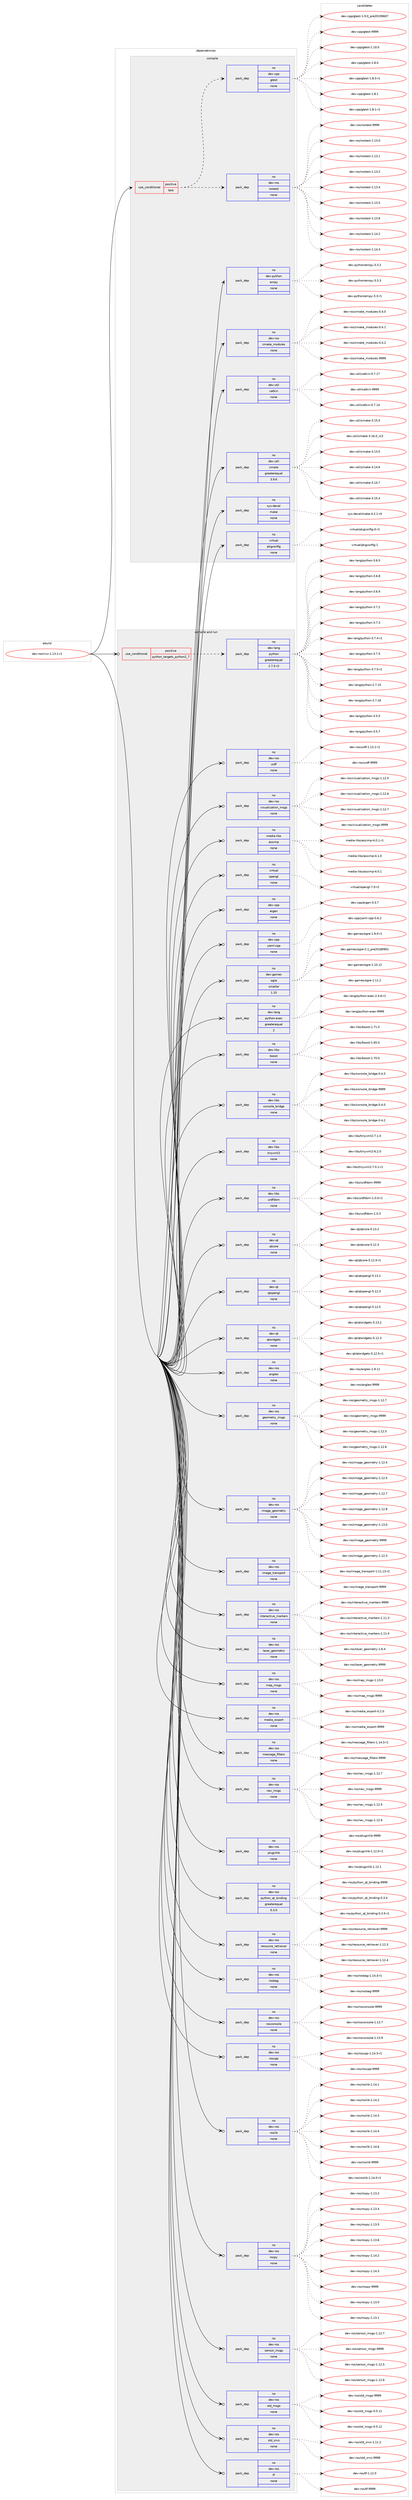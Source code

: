 digraph prolog {

# *************
# Graph options
# *************

newrank=true;
concentrate=true;
compound=true;
graph [rankdir=LR,fontname=Helvetica,fontsize=10,ranksep=1.5];#, ranksep=2.5, nodesep=0.2];
edge  [arrowhead=vee];
node  [fontname=Helvetica,fontsize=10];

# **********
# The ebuild
# **********

subgraph cluster_leftcol {
color=gray;
rank=same;
label=<<i>ebuild</i>>;
id [label="dev-ros/rviz-1.13.1-r1", color=red, width=4, href="../dev-ros/rviz-1.13.1-r1.svg"];
}

# ****************
# The dependencies
# ****************

subgraph cluster_midcol {
color=gray;
label=<<i>dependencies</i>>;
subgraph cluster_compile {
fillcolor="#eeeeee";
style=filled;
label=<<i>compile</i>>;
subgraph cond155352 {
dependency666579 [label=<<TABLE BORDER="0" CELLBORDER="1" CELLSPACING="0" CELLPADDING="4"><TR><TD ROWSPAN="3" CELLPADDING="10">use_conditional</TD></TR><TR><TD>positive</TD></TR><TR><TD>test</TD></TR></TABLE>>, shape=none, color=red];
subgraph pack499321 {
dependency666580 [label=<<TABLE BORDER="0" CELLBORDER="1" CELLSPACING="0" CELLPADDING="4" WIDTH="220"><TR><TD ROWSPAN="6" CELLPADDING="30">pack_dep</TD></TR><TR><TD WIDTH="110">no</TD></TR><TR><TD>dev-ros</TD></TR><TR><TD>rostest</TD></TR><TR><TD>none</TD></TR><TR><TD></TD></TR></TABLE>>, shape=none, color=blue];
}
dependency666579:e -> dependency666580:w [weight=20,style="dashed",arrowhead="vee"];
subgraph pack499322 {
dependency666581 [label=<<TABLE BORDER="0" CELLBORDER="1" CELLSPACING="0" CELLPADDING="4" WIDTH="220"><TR><TD ROWSPAN="6" CELLPADDING="30">pack_dep</TD></TR><TR><TD WIDTH="110">no</TD></TR><TR><TD>dev-cpp</TD></TR><TR><TD>gtest</TD></TR><TR><TD>none</TD></TR><TR><TD></TD></TR></TABLE>>, shape=none, color=blue];
}
dependency666579:e -> dependency666581:w [weight=20,style="dashed",arrowhead="vee"];
}
id:e -> dependency666579:w [weight=20,style="solid",arrowhead="vee"];
subgraph pack499323 {
dependency666582 [label=<<TABLE BORDER="0" CELLBORDER="1" CELLSPACING="0" CELLPADDING="4" WIDTH="220"><TR><TD ROWSPAN="6" CELLPADDING="30">pack_dep</TD></TR><TR><TD WIDTH="110">no</TD></TR><TR><TD>dev-python</TD></TR><TR><TD>empy</TD></TR><TR><TD>none</TD></TR><TR><TD></TD></TR></TABLE>>, shape=none, color=blue];
}
id:e -> dependency666582:w [weight=20,style="solid",arrowhead="vee"];
subgraph pack499324 {
dependency666583 [label=<<TABLE BORDER="0" CELLBORDER="1" CELLSPACING="0" CELLPADDING="4" WIDTH="220"><TR><TD ROWSPAN="6" CELLPADDING="30">pack_dep</TD></TR><TR><TD WIDTH="110">no</TD></TR><TR><TD>dev-ros</TD></TR><TR><TD>cmake_modules</TD></TR><TR><TD>none</TD></TR><TR><TD></TD></TR></TABLE>>, shape=none, color=blue];
}
id:e -> dependency666583:w [weight=20,style="solid",arrowhead="vee"];
subgraph pack499325 {
dependency666584 [label=<<TABLE BORDER="0" CELLBORDER="1" CELLSPACING="0" CELLPADDING="4" WIDTH="220"><TR><TD ROWSPAN="6" CELLPADDING="30">pack_dep</TD></TR><TR><TD WIDTH="110">no</TD></TR><TR><TD>dev-util</TD></TR><TR><TD>catkin</TD></TR><TR><TD>none</TD></TR><TR><TD></TD></TR></TABLE>>, shape=none, color=blue];
}
id:e -> dependency666584:w [weight=20,style="solid",arrowhead="vee"];
subgraph pack499326 {
dependency666585 [label=<<TABLE BORDER="0" CELLBORDER="1" CELLSPACING="0" CELLPADDING="4" WIDTH="220"><TR><TD ROWSPAN="6" CELLPADDING="30">pack_dep</TD></TR><TR><TD WIDTH="110">no</TD></TR><TR><TD>dev-util</TD></TR><TR><TD>cmake</TD></TR><TR><TD>greaterequal</TD></TR><TR><TD>3.9.6</TD></TR></TABLE>>, shape=none, color=blue];
}
id:e -> dependency666585:w [weight=20,style="solid",arrowhead="vee"];
subgraph pack499327 {
dependency666586 [label=<<TABLE BORDER="0" CELLBORDER="1" CELLSPACING="0" CELLPADDING="4" WIDTH="220"><TR><TD ROWSPAN="6" CELLPADDING="30">pack_dep</TD></TR><TR><TD WIDTH="110">no</TD></TR><TR><TD>sys-devel</TD></TR><TR><TD>make</TD></TR><TR><TD>none</TD></TR><TR><TD></TD></TR></TABLE>>, shape=none, color=blue];
}
id:e -> dependency666586:w [weight=20,style="solid",arrowhead="vee"];
subgraph pack499328 {
dependency666587 [label=<<TABLE BORDER="0" CELLBORDER="1" CELLSPACING="0" CELLPADDING="4" WIDTH="220"><TR><TD ROWSPAN="6" CELLPADDING="30">pack_dep</TD></TR><TR><TD WIDTH="110">no</TD></TR><TR><TD>virtual</TD></TR><TR><TD>pkgconfig</TD></TR><TR><TD>none</TD></TR><TR><TD></TD></TR></TABLE>>, shape=none, color=blue];
}
id:e -> dependency666587:w [weight=20,style="solid",arrowhead="vee"];
}
subgraph cluster_compileandrun {
fillcolor="#eeeeee";
style=filled;
label=<<i>compile and run</i>>;
subgraph cond155353 {
dependency666588 [label=<<TABLE BORDER="0" CELLBORDER="1" CELLSPACING="0" CELLPADDING="4"><TR><TD ROWSPAN="3" CELLPADDING="10">use_conditional</TD></TR><TR><TD>positive</TD></TR><TR><TD>python_targets_python2_7</TD></TR></TABLE>>, shape=none, color=red];
subgraph pack499329 {
dependency666589 [label=<<TABLE BORDER="0" CELLBORDER="1" CELLSPACING="0" CELLPADDING="4" WIDTH="220"><TR><TD ROWSPAN="6" CELLPADDING="30">pack_dep</TD></TR><TR><TD WIDTH="110">no</TD></TR><TR><TD>dev-lang</TD></TR><TR><TD>python</TD></TR><TR><TD>greaterequal</TD></TR><TR><TD>2.7.5-r2</TD></TR></TABLE>>, shape=none, color=blue];
}
dependency666588:e -> dependency666589:w [weight=20,style="dashed",arrowhead="vee"];
}
id:e -> dependency666588:w [weight=20,style="solid",arrowhead="odotvee"];
subgraph pack499330 {
dependency666590 [label=<<TABLE BORDER="0" CELLBORDER="1" CELLSPACING="0" CELLPADDING="4" WIDTH="220"><TR><TD ROWSPAN="6" CELLPADDING="30">pack_dep</TD></TR><TR><TD WIDTH="110">no</TD></TR><TR><TD>dev-cpp</TD></TR><TR><TD>eigen</TD></TR><TR><TD>none</TD></TR><TR><TD></TD></TR></TABLE>>, shape=none, color=blue];
}
id:e -> dependency666590:w [weight=20,style="solid",arrowhead="odotvee"];
subgraph pack499331 {
dependency666591 [label=<<TABLE BORDER="0" CELLBORDER="1" CELLSPACING="0" CELLPADDING="4" WIDTH="220"><TR><TD ROWSPAN="6" CELLPADDING="30">pack_dep</TD></TR><TR><TD WIDTH="110">no</TD></TR><TR><TD>dev-cpp</TD></TR><TR><TD>yaml-cpp</TD></TR><TR><TD>none</TD></TR><TR><TD></TD></TR></TABLE>>, shape=none, color=blue];
}
id:e -> dependency666591:w [weight=20,style="solid",arrowhead="odotvee"];
subgraph pack499332 {
dependency666592 [label=<<TABLE BORDER="0" CELLBORDER="1" CELLSPACING="0" CELLPADDING="4" WIDTH="220"><TR><TD ROWSPAN="6" CELLPADDING="30">pack_dep</TD></TR><TR><TD WIDTH="110">no</TD></TR><TR><TD>dev-games</TD></TR><TR><TD>ogre</TD></TR><TR><TD>smaller</TD></TR><TR><TD>1.10</TD></TR></TABLE>>, shape=none, color=blue];
}
id:e -> dependency666592:w [weight=20,style="solid",arrowhead="odotvee"];
subgraph pack499333 {
dependency666593 [label=<<TABLE BORDER="0" CELLBORDER="1" CELLSPACING="0" CELLPADDING="4" WIDTH="220"><TR><TD ROWSPAN="6" CELLPADDING="30">pack_dep</TD></TR><TR><TD WIDTH="110">no</TD></TR><TR><TD>dev-lang</TD></TR><TR><TD>python-exec</TD></TR><TR><TD>greaterequal</TD></TR><TR><TD>2</TD></TR></TABLE>>, shape=none, color=blue];
}
id:e -> dependency666593:w [weight=20,style="solid",arrowhead="odotvee"];
subgraph pack499334 {
dependency666594 [label=<<TABLE BORDER="0" CELLBORDER="1" CELLSPACING="0" CELLPADDING="4" WIDTH="220"><TR><TD ROWSPAN="6" CELLPADDING="30">pack_dep</TD></TR><TR><TD WIDTH="110">no</TD></TR><TR><TD>dev-libs</TD></TR><TR><TD>boost</TD></TR><TR><TD>none</TD></TR><TR><TD></TD></TR></TABLE>>, shape=none, color=blue];
}
id:e -> dependency666594:w [weight=20,style="solid",arrowhead="odotvee"];
subgraph pack499335 {
dependency666595 [label=<<TABLE BORDER="0" CELLBORDER="1" CELLSPACING="0" CELLPADDING="4" WIDTH="220"><TR><TD ROWSPAN="6" CELLPADDING="30">pack_dep</TD></TR><TR><TD WIDTH="110">no</TD></TR><TR><TD>dev-libs</TD></TR><TR><TD>console_bridge</TD></TR><TR><TD>none</TD></TR><TR><TD></TD></TR></TABLE>>, shape=none, color=blue];
}
id:e -> dependency666595:w [weight=20,style="solid",arrowhead="odotvee"];
subgraph pack499336 {
dependency666596 [label=<<TABLE BORDER="0" CELLBORDER="1" CELLSPACING="0" CELLPADDING="4" WIDTH="220"><TR><TD ROWSPAN="6" CELLPADDING="30">pack_dep</TD></TR><TR><TD WIDTH="110">no</TD></TR><TR><TD>dev-libs</TD></TR><TR><TD>tinyxml2</TD></TR><TR><TD>none</TD></TR><TR><TD></TD></TR></TABLE>>, shape=none, color=blue];
}
id:e -> dependency666596:w [weight=20,style="solid",arrowhead="odotvee"];
subgraph pack499337 {
dependency666597 [label=<<TABLE BORDER="0" CELLBORDER="1" CELLSPACING="0" CELLPADDING="4" WIDTH="220"><TR><TD ROWSPAN="6" CELLPADDING="30">pack_dep</TD></TR><TR><TD WIDTH="110">no</TD></TR><TR><TD>dev-libs</TD></TR><TR><TD>urdfdom</TD></TR><TR><TD>none</TD></TR><TR><TD></TD></TR></TABLE>>, shape=none, color=blue];
}
id:e -> dependency666597:w [weight=20,style="solid",arrowhead="odotvee"];
subgraph pack499338 {
dependency666598 [label=<<TABLE BORDER="0" CELLBORDER="1" CELLSPACING="0" CELLPADDING="4" WIDTH="220"><TR><TD ROWSPAN="6" CELLPADDING="30">pack_dep</TD></TR><TR><TD WIDTH="110">no</TD></TR><TR><TD>dev-qt</TD></TR><TR><TD>qtcore</TD></TR><TR><TD>none</TD></TR><TR><TD></TD></TR></TABLE>>, shape=none, color=blue];
}
id:e -> dependency666598:w [weight=20,style="solid",arrowhead="odotvee"];
subgraph pack499339 {
dependency666599 [label=<<TABLE BORDER="0" CELLBORDER="1" CELLSPACING="0" CELLPADDING="4" WIDTH="220"><TR><TD ROWSPAN="6" CELLPADDING="30">pack_dep</TD></TR><TR><TD WIDTH="110">no</TD></TR><TR><TD>dev-qt</TD></TR><TR><TD>qtopengl</TD></TR><TR><TD>none</TD></TR><TR><TD></TD></TR></TABLE>>, shape=none, color=blue];
}
id:e -> dependency666599:w [weight=20,style="solid",arrowhead="odotvee"];
subgraph pack499340 {
dependency666600 [label=<<TABLE BORDER="0" CELLBORDER="1" CELLSPACING="0" CELLPADDING="4" WIDTH="220"><TR><TD ROWSPAN="6" CELLPADDING="30">pack_dep</TD></TR><TR><TD WIDTH="110">no</TD></TR><TR><TD>dev-qt</TD></TR><TR><TD>qtwidgets</TD></TR><TR><TD>none</TD></TR><TR><TD></TD></TR></TABLE>>, shape=none, color=blue];
}
id:e -> dependency666600:w [weight=20,style="solid",arrowhead="odotvee"];
subgraph pack499341 {
dependency666601 [label=<<TABLE BORDER="0" CELLBORDER="1" CELLSPACING="0" CELLPADDING="4" WIDTH="220"><TR><TD ROWSPAN="6" CELLPADDING="30">pack_dep</TD></TR><TR><TD WIDTH="110">no</TD></TR><TR><TD>dev-ros</TD></TR><TR><TD>angles</TD></TR><TR><TD>none</TD></TR><TR><TD></TD></TR></TABLE>>, shape=none, color=blue];
}
id:e -> dependency666601:w [weight=20,style="solid",arrowhead="odotvee"];
subgraph pack499342 {
dependency666602 [label=<<TABLE BORDER="0" CELLBORDER="1" CELLSPACING="0" CELLPADDING="4" WIDTH="220"><TR><TD ROWSPAN="6" CELLPADDING="30">pack_dep</TD></TR><TR><TD WIDTH="110">no</TD></TR><TR><TD>dev-ros</TD></TR><TR><TD>geometry_msgs</TD></TR><TR><TD>none</TD></TR><TR><TD></TD></TR></TABLE>>, shape=none, color=blue];
}
id:e -> dependency666602:w [weight=20,style="solid",arrowhead="odotvee"];
subgraph pack499343 {
dependency666603 [label=<<TABLE BORDER="0" CELLBORDER="1" CELLSPACING="0" CELLPADDING="4" WIDTH="220"><TR><TD ROWSPAN="6" CELLPADDING="30">pack_dep</TD></TR><TR><TD WIDTH="110">no</TD></TR><TR><TD>dev-ros</TD></TR><TR><TD>image_geometry</TD></TR><TR><TD>none</TD></TR><TR><TD></TD></TR></TABLE>>, shape=none, color=blue];
}
id:e -> dependency666603:w [weight=20,style="solid",arrowhead="odotvee"];
subgraph pack499344 {
dependency666604 [label=<<TABLE BORDER="0" CELLBORDER="1" CELLSPACING="0" CELLPADDING="4" WIDTH="220"><TR><TD ROWSPAN="6" CELLPADDING="30">pack_dep</TD></TR><TR><TD WIDTH="110">no</TD></TR><TR><TD>dev-ros</TD></TR><TR><TD>image_transport</TD></TR><TR><TD>none</TD></TR><TR><TD></TD></TR></TABLE>>, shape=none, color=blue];
}
id:e -> dependency666604:w [weight=20,style="solid",arrowhead="odotvee"];
subgraph pack499345 {
dependency666605 [label=<<TABLE BORDER="0" CELLBORDER="1" CELLSPACING="0" CELLPADDING="4" WIDTH="220"><TR><TD ROWSPAN="6" CELLPADDING="30">pack_dep</TD></TR><TR><TD WIDTH="110">no</TD></TR><TR><TD>dev-ros</TD></TR><TR><TD>interactive_markers</TD></TR><TR><TD>none</TD></TR><TR><TD></TD></TR></TABLE>>, shape=none, color=blue];
}
id:e -> dependency666605:w [weight=20,style="solid",arrowhead="odotvee"];
subgraph pack499346 {
dependency666606 [label=<<TABLE BORDER="0" CELLBORDER="1" CELLSPACING="0" CELLPADDING="4" WIDTH="220"><TR><TD ROWSPAN="6" CELLPADDING="30">pack_dep</TD></TR><TR><TD WIDTH="110">no</TD></TR><TR><TD>dev-ros</TD></TR><TR><TD>laser_geometry</TD></TR><TR><TD>none</TD></TR><TR><TD></TD></TR></TABLE>>, shape=none, color=blue];
}
id:e -> dependency666606:w [weight=20,style="solid",arrowhead="odotvee"];
subgraph pack499347 {
dependency666607 [label=<<TABLE BORDER="0" CELLBORDER="1" CELLSPACING="0" CELLPADDING="4" WIDTH="220"><TR><TD ROWSPAN="6" CELLPADDING="30">pack_dep</TD></TR><TR><TD WIDTH="110">no</TD></TR><TR><TD>dev-ros</TD></TR><TR><TD>map_msgs</TD></TR><TR><TD>none</TD></TR><TR><TD></TD></TR></TABLE>>, shape=none, color=blue];
}
id:e -> dependency666607:w [weight=20,style="solid",arrowhead="odotvee"];
subgraph pack499348 {
dependency666608 [label=<<TABLE BORDER="0" CELLBORDER="1" CELLSPACING="0" CELLPADDING="4" WIDTH="220"><TR><TD ROWSPAN="6" CELLPADDING="30">pack_dep</TD></TR><TR><TD WIDTH="110">no</TD></TR><TR><TD>dev-ros</TD></TR><TR><TD>media_export</TD></TR><TR><TD>none</TD></TR><TR><TD></TD></TR></TABLE>>, shape=none, color=blue];
}
id:e -> dependency666608:w [weight=20,style="solid",arrowhead="odotvee"];
subgraph pack499349 {
dependency666609 [label=<<TABLE BORDER="0" CELLBORDER="1" CELLSPACING="0" CELLPADDING="4" WIDTH="220"><TR><TD ROWSPAN="6" CELLPADDING="30">pack_dep</TD></TR><TR><TD WIDTH="110">no</TD></TR><TR><TD>dev-ros</TD></TR><TR><TD>message_filters</TD></TR><TR><TD>none</TD></TR><TR><TD></TD></TR></TABLE>>, shape=none, color=blue];
}
id:e -> dependency666609:w [weight=20,style="solid",arrowhead="odotvee"];
subgraph pack499350 {
dependency666610 [label=<<TABLE BORDER="0" CELLBORDER="1" CELLSPACING="0" CELLPADDING="4" WIDTH="220"><TR><TD ROWSPAN="6" CELLPADDING="30">pack_dep</TD></TR><TR><TD WIDTH="110">no</TD></TR><TR><TD>dev-ros</TD></TR><TR><TD>nav_msgs</TD></TR><TR><TD>none</TD></TR><TR><TD></TD></TR></TABLE>>, shape=none, color=blue];
}
id:e -> dependency666610:w [weight=20,style="solid",arrowhead="odotvee"];
subgraph pack499351 {
dependency666611 [label=<<TABLE BORDER="0" CELLBORDER="1" CELLSPACING="0" CELLPADDING="4" WIDTH="220"><TR><TD ROWSPAN="6" CELLPADDING="30">pack_dep</TD></TR><TR><TD WIDTH="110">no</TD></TR><TR><TD>dev-ros</TD></TR><TR><TD>pluginlib</TD></TR><TR><TD>none</TD></TR><TR><TD></TD></TR></TABLE>>, shape=none, color=blue];
}
id:e -> dependency666611:w [weight=20,style="solid",arrowhead="odotvee"];
subgraph pack499352 {
dependency666612 [label=<<TABLE BORDER="0" CELLBORDER="1" CELLSPACING="0" CELLPADDING="4" WIDTH="220"><TR><TD ROWSPAN="6" CELLPADDING="30">pack_dep</TD></TR><TR><TD WIDTH="110">no</TD></TR><TR><TD>dev-ros</TD></TR><TR><TD>python_qt_binding</TD></TR><TR><TD>greaterequal</TD></TR><TR><TD>0.3.0</TD></TR></TABLE>>, shape=none, color=blue];
}
id:e -> dependency666612:w [weight=20,style="solid",arrowhead="odotvee"];
subgraph pack499353 {
dependency666613 [label=<<TABLE BORDER="0" CELLBORDER="1" CELLSPACING="0" CELLPADDING="4" WIDTH="220"><TR><TD ROWSPAN="6" CELLPADDING="30">pack_dep</TD></TR><TR><TD WIDTH="110">no</TD></TR><TR><TD>dev-ros</TD></TR><TR><TD>resource_retriever</TD></TR><TR><TD>none</TD></TR><TR><TD></TD></TR></TABLE>>, shape=none, color=blue];
}
id:e -> dependency666613:w [weight=20,style="solid",arrowhead="odotvee"];
subgraph pack499354 {
dependency666614 [label=<<TABLE BORDER="0" CELLBORDER="1" CELLSPACING="0" CELLPADDING="4" WIDTH="220"><TR><TD ROWSPAN="6" CELLPADDING="30">pack_dep</TD></TR><TR><TD WIDTH="110">no</TD></TR><TR><TD>dev-ros</TD></TR><TR><TD>rosbag</TD></TR><TR><TD>none</TD></TR><TR><TD></TD></TR></TABLE>>, shape=none, color=blue];
}
id:e -> dependency666614:w [weight=20,style="solid",arrowhead="odotvee"];
subgraph pack499355 {
dependency666615 [label=<<TABLE BORDER="0" CELLBORDER="1" CELLSPACING="0" CELLPADDING="4" WIDTH="220"><TR><TD ROWSPAN="6" CELLPADDING="30">pack_dep</TD></TR><TR><TD WIDTH="110">no</TD></TR><TR><TD>dev-ros</TD></TR><TR><TD>rosconsole</TD></TR><TR><TD>none</TD></TR><TR><TD></TD></TR></TABLE>>, shape=none, color=blue];
}
id:e -> dependency666615:w [weight=20,style="solid",arrowhead="odotvee"];
subgraph pack499356 {
dependency666616 [label=<<TABLE BORDER="0" CELLBORDER="1" CELLSPACING="0" CELLPADDING="4" WIDTH="220"><TR><TD ROWSPAN="6" CELLPADDING="30">pack_dep</TD></TR><TR><TD WIDTH="110">no</TD></TR><TR><TD>dev-ros</TD></TR><TR><TD>roscpp</TD></TR><TR><TD>none</TD></TR><TR><TD></TD></TR></TABLE>>, shape=none, color=blue];
}
id:e -> dependency666616:w [weight=20,style="solid",arrowhead="odotvee"];
subgraph pack499357 {
dependency666617 [label=<<TABLE BORDER="0" CELLBORDER="1" CELLSPACING="0" CELLPADDING="4" WIDTH="220"><TR><TD ROWSPAN="6" CELLPADDING="30">pack_dep</TD></TR><TR><TD WIDTH="110">no</TD></TR><TR><TD>dev-ros</TD></TR><TR><TD>roslib</TD></TR><TR><TD>none</TD></TR><TR><TD></TD></TR></TABLE>>, shape=none, color=blue];
}
id:e -> dependency666617:w [weight=20,style="solid",arrowhead="odotvee"];
subgraph pack499358 {
dependency666618 [label=<<TABLE BORDER="0" CELLBORDER="1" CELLSPACING="0" CELLPADDING="4" WIDTH="220"><TR><TD ROWSPAN="6" CELLPADDING="30">pack_dep</TD></TR><TR><TD WIDTH="110">no</TD></TR><TR><TD>dev-ros</TD></TR><TR><TD>rospy</TD></TR><TR><TD>none</TD></TR><TR><TD></TD></TR></TABLE>>, shape=none, color=blue];
}
id:e -> dependency666618:w [weight=20,style="solid",arrowhead="odotvee"];
subgraph pack499359 {
dependency666619 [label=<<TABLE BORDER="0" CELLBORDER="1" CELLSPACING="0" CELLPADDING="4" WIDTH="220"><TR><TD ROWSPAN="6" CELLPADDING="30">pack_dep</TD></TR><TR><TD WIDTH="110">no</TD></TR><TR><TD>dev-ros</TD></TR><TR><TD>sensor_msgs</TD></TR><TR><TD>none</TD></TR><TR><TD></TD></TR></TABLE>>, shape=none, color=blue];
}
id:e -> dependency666619:w [weight=20,style="solid",arrowhead="odotvee"];
subgraph pack499360 {
dependency666620 [label=<<TABLE BORDER="0" CELLBORDER="1" CELLSPACING="0" CELLPADDING="4" WIDTH="220"><TR><TD ROWSPAN="6" CELLPADDING="30">pack_dep</TD></TR><TR><TD WIDTH="110">no</TD></TR><TR><TD>dev-ros</TD></TR><TR><TD>std_msgs</TD></TR><TR><TD>none</TD></TR><TR><TD></TD></TR></TABLE>>, shape=none, color=blue];
}
id:e -> dependency666620:w [weight=20,style="solid",arrowhead="odotvee"];
subgraph pack499361 {
dependency666621 [label=<<TABLE BORDER="0" CELLBORDER="1" CELLSPACING="0" CELLPADDING="4" WIDTH="220"><TR><TD ROWSPAN="6" CELLPADDING="30">pack_dep</TD></TR><TR><TD WIDTH="110">no</TD></TR><TR><TD>dev-ros</TD></TR><TR><TD>std_srvs</TD></TR><TR><TD>none</TD></TR><TR><TD></TD></TR></TABLE>>, shape=none, color=blue];
}
id:e -> dependency666621:w [weight=20,style="solid",arrowhead="odotvee"];
subgraph pack499362 {
dependency666622 [label=<<TABLE BORDER="0" CELLBORDER="1" CELLSPACING="0" CELLPADDING="4" WIDTH="220"><TR><TD ROWSPAN="6" CELLPADDING="30">pack_dep</TD></TR><TR><TD WIDTH="110">no</TD></TR><TR><TD>dev-ros</TD></TR><TR><TD>tf</TD></TR><TR><TD>none</TD></TR><TR><TD></TD></TR></TABLE>>, shape=none, color=blue];
}
id:e -> dependency666622:w [weight=20,style="solid",arrowhead="odotvee"];
subgraph pack499363 {
dependency666623 [label=<<TABLE BORDER="0" CELLBORDER="1" CELLSPACING="0" CELLPADDING="4" WIDTH="220"><TR><TD ROWSPAN="6" CELLPADDING="30">pack_dep</TD></TR><TR><TD WIDTH="110">no</TD></TR><TR><TD>dev-ros</TD></TR><TR><TD>urdf</TD></TR><TR><TD>none</TD></TR><TR><TD></TD></TR></TABLE>>, shape=none, color=blue];
}
id:e -> dependency666623:w [weight=20,style="solid",arrowhead="odotvee"];
subgraph pack499364 {
dependency666624 [label=<<TABLE BORDER="0" CELLBORDER="1" CELLSPACING="0" CELLPADDING="4" WIDTH="220"><TR><TD ROWSPAN="6" CELLPADDING="30">pack_dep</TD></TR><TR><TD WIDTH="110">no</TD></TR><TR><TD>dev-ros</TD></TR><TR><TD>visualization_msgs</TD></TR><TR><TD>none</TD></TR><TR><TD></TD></TR></TABLE>>, shape=none, color=blue];
}
id:e -> dependency666624:w [weight=20,style="solid",arrowhead="odotvee"];
subgraph pack499365 {
dependency666625 [label=<<TABLE BORDER="0" CELLBORDER="1" CELLSPACING="0" CELLPADDING="4" WIDTH="220"><TR><TD ROWSPAN="6" CELLPADDING="30">pack_dep</TD></TR><TR><TD WIDTH="110">no</TD></TR><TR><TD>media-libs</TD></TR><TR><TD>assimp</TD></TR><TR><TD>none</TD></TR><TR><TD></TD></TR></TABLE>>, shape=none, color=blue];
}
id:e -> dependency666625:w [weight=20,style="solid",arrowhead="odotvee"];
subgraph pack499366 {
dependency666626 [label=<<TABLE BORDER="0" CELLBORDER="1" CELLSPACING="0" CELLPADDING="4" WIDTH="220"><TR><TD ROWSPAN="6" CELLPADDING="30">pack_dep</TD></TR><TR><TD WIDTH="110">no</TD></TR><TR><TD>virtual</TD></TR><TR><TD>opengl</TD></TR><TR><TD>none</TD></TR><TR><TD></TD></TR></TABLE>>, shape=none, color=blue];
}
id:e -> dependency666626:w [weight=20,style="solid",arrowhead="odotvee"];
}
subgraph cluster_run {
fillcolor="#eeeeee";
style=filled;
label=<<i>run</i>>;
}
}

# **************
# The candidates
# **************

subgraph cluster_choices {
rank=same;
color=gray;
label=<<i>candidates</i>>;

subgraph choice499321 {
color=black;
nodesep=1;
choice100101118451141111154711411111511610111511645494649514648 [label="dev-ros/rostest-1.13.0", color=red, width=4,href="../dev-ros/rostest-1.13.0.svg"];
choice100101118451141111154711411111511610111511645494649514649 [label="dev-ros/rostest-1.13.1", color=red, width=4,href="../dev-ros/rostest-1.13.1.svg"];
choice100101118451141111154711411111511610111511645494649514650 [label="dev-ros/rostest-1.13.2", color=red, width=4,href="../dev-ros/rostest-1.13.2.svg"];
choice100101118451141111154711411111511610111511645494649514652 [label="dev-ros/rostest-1.13.4", color=red, width=4,href="../dev-ros/rostest-1.13.4.svg"];
choice100101118451141111154711411111511610111511645494649514653 [label="dev-ros/rostest-1.13.5", color=red, width=4,href="../dev-ros/rostest-1.13.5.svg"];
choice100101118451141111154711411111511610111511645494649514654 [label="dev-ros/rostest-1.13.6", color=red, width=4,href="../dev-ros/rostest-1.13.6.svg"];
choice100101118451141111154711411111511610111511645494649524650 [label="dev-ros/rostest-1.14.2", color=red, width=4,href="../dev-ros/rostest-1.14.2.svg"];
choice100101118451141111154711411111511610111511645494649524651 [label="dev-ros/rostest-1.14.3", color=red, width=4,href="../dev-ros/rostest-1.14.3.svg"];
choice10010111845114111115471141111151161011151164557575757 [label="dev-ros/rostest-9999", color=red, width=4,href="../dev-ros/rostest-9999.svg"];
dependency666580:e -> choice100101118451141111154711411111511610111511645494649514648:w [style=dotted,weight="100"];
dependency666580:e -> choice100101118451141111154711411111511610111511645494649514649:w [style=dotted,weight="100"];
dependency666580:e -> choice100101118451141111154711411111511610111511645494649514650:w [style=dotted,weight="100"];
dependency666580:e -> choice100101118451141111154711411111511610111511645494649514652:w [style=dotted,weight="100"];
dependency666580:e -> choice100101118451141111154711411111511610111511645494649514653:w [style=dotted,weight="100"];
dependency666580:e -> choice100101118451141111154711411111511610111511645494649514654:w [style=dotted,weight="100"];
dependency666580:e -> choice100101118451141111154711411111511610111511645494649524650:w [style=dotted,weight="100"];
dependency666580:e -> choice100101118451141111154711411111511610111511645494649524651:w [style=dotted,weight="100"];
dependency666580:e -> choice10010111845114111115471141111151161011151164557575757:w [style=dotted,weight="100"];
}
subgraph choice499322 {
color=black;
nodesep=1;
choice10010111845991121124710311610111511645494649484648 [label="dev-cpp/gtest-1.10.0", color=red, width=4,href="../dev-cpp/gtest-1.10.0.svg"];
choice100101118459911211247103116101115116454946564648 [label="dev-cpp/gtest-1.8.0", color=red, width=4,href="../dev-cpp/gtest-1.8.0.svg"];
choice1001011184599112112471031161011151164549465646484511449 [label="dev-cpp/gtest-1.8.0-r1", color=red, width=4,href="../dev-cpp/gtest-1.8.0-r1.svg"];
choice100101118459911211247103116101115116454946564649 [label="dev-cpp/gtest-1.8.1", color=red, width=4,href="../dev-cpp/gtest-1.8.1.svg"];
choice1001011184599112112471031161011151164549465646494511449 [label="dev-cpp/gtest-1.8.1-r1", color=red, width=4,href="../dev-cpp/gtest-1.8.1-r1.svg"];
choice100101118459911211247103116101115116454946574648951121141015048495748544855 [label="dev-cpp/gtest-1.9.0_pre20190607", color=red, width=4,href="../dev-cpp/gtest-1.9.0_pre20190607.svg"];
choice1001011184599112112471031161011151164557575757 [label="dev-cpp/gtest-9999", color=red, width=4,href="../dev-cpp/gtest-9999.svg"];
dependency666581:e -> choice10010111845991121124710311610111511645494649484648:w [style=dotted,weight="100"];
dependency666581:e -> choice100101118459911211247103116101115116454946564648:w [style=dotted,weight="100"];
dependency666581:e -> choice1001011184599112112471031161011151164549465646484511449:w [style=dotted,weight="100"];
dependency666581:e -> choice100101118459911211247103116101115116454946564649:w [style=dotted,weight="100"];
dependency666581:e -> choice1001011184599112112471031161011151164549465646494511449:w [style=dotted,weight="100"];
dependency666581:e -> choice100101118459911211247103116101115116454946574648951121141015048495748544855:w [style=dotted,weight="100"];
dependency666581:e -> choice1001011184599112112471031161011151164557575757:w [style=dotted,weight="100"];
}
subgraph choice499323 {
color=black;
nodesep=1;
choice1001011184511212111610411111047101109112121455146514511449 [label="dev-python/empy-3.3-r1", color=red, width=4,href="../dev-python/empy-3.3-r1.svg"];
choice1001011184511212111610411111047101109112121455146514650 [label="dev-python/empy-3.3.2", color=red, width=4,href="../dev-python/empy-3.3.2.svg"];
choice1001011184511212111610411111047101109112121455146514651 [label="dev-python/empy-3.3.3", color=red, width=4,href="../dev-python/empy-3.3.3.svg"];
dependency666582:e -> choice1001011184511212111610411111047101109112121455146514511449:w [style=dotted,weight="100"];
dependency666582:e -> choice1001011184511212111610411111047101109112121455146514650:w [style=dotted,weight="100"];
dependency666582:e -> choice1001011184511212111610411111047101109112121455146514651:w [style=dotted,weight="100"];
}
subgraph choice499324 {
color=black;
nodesep=1;
choice1001011184511411111547991099710710195109111100117108101115454846524648 [label="dev-ros/cmake_modules-0.4.0", color=red, width=4,href="../dev-ros/cmake_modules-0.4.0.svg"];
choice1001011184511411111547991099710710195109111100117108101115454846524649 [label="dev-ros/cmake_modules-0.4.1", color=red, width=4,href="../dev-ros/cmake_modules-0.4.1.svg"];
choice1001011184511411111547991099710710195109111100117108101115454846524650 [label="dev-ros/cmake_modules-0.4.2", color=red, width=4,href="../dev-ros/cmake_modules-0.4.2.svg"];
choice10010111845114111115479910997107101951091111001171081011154557575757 [label="dev-ros/cmake_modules-9999", color=red, width=4,href="../dev-ros/cmake_modules-9999.svg"];
dependency666583:e -> choice1001011184511411111547991099710710195109111100117108101115454846524648:w [style=dotted,weight="100"];
dependency666583:e -> choice1001011184511411111547991099710710195109111100117108101115454846524649:w [style=dotted,weight="100"];
dependency666583:e -> choice1001011184511411111547991099710710195109111100117108101115454846524650:w [style=dotted,weight="100"];
dependency666583:e -> choice10010111845114111115479910997107101951091111001171081011154557575757:w [style=dotted,weight="100"];
}
subgraph choice499325 {
color=black;
nodesep=1;
choice1001011184511711610510847999711610710511045484655464952 [label="dev-util/catkin-0.7.14", color=red, width=4,href="../dev-util/catkin-0.7.14.svg"];
choice1001011184511711610510847999711610710511045484655464955 [label="dev-util/catkin-0.7.17", color=red, width=4,href="../dev-util/catkin-0.7.17.svg"];
choice100101118451171161051084799971161071051104557575757 [label="dev-util/catkin-9999", color=red, width=4,href="../dev-util/catkin-9999.svg"];
dependency666584:e -> choice1001011184511711610510847999711610710511045484655464952:w [style=dotted,weight="100"];
dependency666584:e -> choice1001011184511711610510847999711610710511045484655464955:w [style=dotted,weight="100"];
dependency666584:e -> choice100101118451171161051084799971161071051104557575757:w [style=dotted,weight="100"];
}
subgraph choice499326 {
color=black;
nodesep=1;
choice1001011184511711610510847991099710710145514649514653 [label="dev-util/cmake-3.13.5", color=red, width=4,href="../dev-util/cmake-3.13.5.svg"];
choice1001011184511711610510847991099710710145514649524654 [label="dev-util/cmake-3.14.6", color=red, width=4,href="../dev-util/cmake-3.14.6.svg"];
choice1001011184511711610510847991099710710145514649524655 [label="dev-util/cmake-3.14.7", color=red, width=4,href="../dev-util/cmake-3.14.7.svg"];
choice1001011184511711610510847991099710710145514649534652 [label="dev-util/cmake-3.15.4", color=red, width=4,href="../dev-util/cmake-3.15.4.svg"];
choice1001011184511711610510847991099710710145514649534653 [label="dev-util/cmake-3.15.5", color=red, width=4,href="../dev-util/cmake-3.15.5.svg"];
choice1001011184511711610510847991099710710145514649544648951149951 [label="dev-util/cmake-3.16.0_rc3", color=red, width=4,href="../dev-util/cmake-3.16.0_rc3.svg"];
dependency666585:e -> choice1001011184511711610510847991099710710145514649514653:w [style=dotted,weight="100"];
dependency666585:e -> choice1001011184511711610510847991099710710145514649524654:w [style=dotted,weight="100"];
dependency666585:e -> choice1001011184511711610510847991099710710145514649524655:w [style=dotted,weight="100"];
dependency666585:e -> choice1001011184511711610510847991099710710145514649534652:w [style=dotted,weight="100"];
dependency666585:e -> choice1001011184511711610510847991099710710145514649534653:w [style=dotted,weight="100"];
dependency666585:e -> choice1001011184511711610510847991099710710145514649544648951149951:w [style=dotted,weight="100"];
}
subgraph choice499327 {
color=black;
nodesep=1;
choice1151211154510010111810110847109971071014552465046494511452 [label="sys-devel/make-4.2.1-r4", color=red, width=4,href="../sys-devel/make-4.2.1-r4.svg"];
dependency666586:e -> choice1151211154510010111810110847109971071014552465046494511452:w [style=dotted,weight="100"];
}
subgraph choice499328 {
color=black;
nodesep=1;
choice11810511411611797108471121071039911111010210510345484511449 [label="virtual/pkgconfig-0-r1", color=red, width=4,href="../virtual/pkgconfig-0-r1.svg"];
choice1181051141161179710847112107103991111101021051034549 [label="virtual/pkgconfig-1", color=red, width=4,href="../virtual/pkgconfig-1.svg"];
dependency666587:e -> choice11810511411611797108471121071039911111010210510345484511449:w [style=dotted,weight="100"];
dependency666587:e -> choice1181051141161179710847112107103991111101021051034549:w [style=dotted,weight="100"];
}
subgraph choice499329 {
color=black;
nodesep=1;
choice10010111845108971101034711212111610411111045504655464953 [label="dev-lang/python-2.7.15", color=red, width=4,href="../dev-lang/python-2.7.15.svg"];
choice10010111845108971101034711212111610411111045504655464954 [label="dev-lang/python-2.7.16", color=red, width=4,href="../dev-lang/python-2.7.16.svg"];
choice100101118451089711010347112121116104111110455146534653 [label="dev-lang/python-3.5.5", color=red, width=4,href="../dev-lang/python-3.5.5.svg"];
choice100101118451089711010347112121116104111110455146534655 [label="dev-lang/python-3.5.7", color=red, width=4,href="../dev-lang/python-3.5.7.svg"];
choice100101118451089711010347112121116104111110455146544653 [label="dev-lang/python-3.6.5", color=red, width=4,href="../dev-lang/python-3.6.5.svg"];
choice100101118451089711010347112121116104111110455146544656 [label="dev-lang/python-3.6.8", color=red, width=4,href="../dev-lang/python-3.6.8.svg"];
choice100101118451089711010347112121116104111110455146544657 [label="dev-lang/python-3.6.9", color=red, width=4,href="../dev-lang/python-3.6.9.svg"];
choice100101118451089711010347112121116104111110455146554650 [label="dev-lang/python-3.7.2", color=red, width=4,href="../dev-lang/python-3.7.2.svg"];
choice100101118451089711010347112121116104111110455146554651 [label="dev-lang/python-3.7.3", color=red, width=4,href="../dev-lang/python-3.7.3.svg"];
choice1001011184510897110103471121211161041111104551465546524511449 [label="dev-lang/python-3.7.4-r1", color=red, width=4,href="../dev-lang/python-3.7.4-r1.svg"];
choice100101118451089711010347112121116104111110455146554653 [label="dev-lang/python-3.7.5", color=red, width=4,href="../dev-lang/python-3.7.5.svg"];
choice1001011184510897110103471121211161041111104551465546534511449 [label="dev-lang/python-3.7.5-r1", color=red, width=4,href="../dev-lang/python-3.7.5-r1.svg"];
dependency666589:e -> choice10010111845108971101034711212111610411111045504655464953:w [style=dotted,weight="100"];
dependency666589:e -> choice10010111845108971101034711212111610411111045504655464954:w [style=dotted,weight="100"];
dependency666589:e -> choice100101118451089711010347112121116104111110455146534653:w [style=dotted,weight="100"];
dependency666589:e -> choice100101118451089711010347112121116104111110455146534655:w [style=dotted,weight="100"];
dependency666589:e -> choice100101118451089711010347112121116104111110455146544653:w [style=dotted,weight="100"];
dependency666589:e -> choice100101118451089711010347112121116104111110455146544656:w [style=dotted,weight="100"];
dependency666589:e -> choice100101118451089711010347112121116104111110455146544657:w [style=dotted,weight="100"];
dependency666589:e -> choice100101118451089711010347112121116104111110455146554650:w [style=dotted,weight="100"];
dependency666589:e -> choice100101118451089711010347112121116104111110455146554651:w [style=dotted,weight="100"];
dependency666589:e -> choice1001011184510897110103471121211161041111104551465546524511449:w [style=dotted,weight="100"];
dependency666589:e -> choice100101118451089711010347112121116104111110455146554653:w [style=dotted,weight="100"];
dependency666589:e -> choice1001011184510897110103471121211161041111104551465546534511449:w [style=dotted,weight="100"];
}
subgraph choice499330 {
color=black;
nodesep=1;
choice100101118459911211247101105103101110455146514655 [label="dev-cpp/eigen-3.3.7", color=red, width=4,href="../dev-cpp/eigen-3.3.7.svg"];
dependency666590:e -> choice100101118459911211247101105103101110455146514655:w [style=dotted,weight="100"];
}
subgraph choice499331 {
color=black;
nodesep=1;
choice100101118459911211247121971091084599112112454846544650 [label="dev-cpp/yaml-cpp-0.6.2", color=red, width=4,href="../dev-cpp/yaml-cpp-0.6.2.svg"];
dependency666591:e -> choice100101118459911211247121971091084599112112454846544650:w [style=dotted,weight="100"];
}
subgraph choice499332 {
color=black;
nodesep=1;
choice1001011184510397109101115471111031141014549464948464950 [label="dev-games/ogre-1.10.12", color=red, width=4,href="../dev-games/ogre-1.10.12.svg"];
choice10010111845103971091011154711110311410145494649494650 [label="dev-games/ogre-1.11.2", color=red, width=4,href="../dev-games/ogre-1.11.2.svg"];
choice1001011184510397109101115471111031141014549465746484511449 [label="dev-games/ogre-1.9.0-r1", color=red, width=4,href="../dev-games/ogre-1.9.0-r1.svg"];
choice10010111845103971091011154711110311410145504649951121141015048495648574849 [label="dev-games/ogre-2.1_pre20180901", color=red, width=4,href="../dev-games/ogre-2.1_pre20180901.svg"];
dependency666592:e -> choice1001011184510397109101115471111031141014549464948464950:w [style=dotted,weight="100"];
dependency666592:e -> choice10010111845103971091011154711110311410145494649494650:w [style=dotted,weight="100"];
dependency666592:e -> choice1001011184510397109101115471111031141014549465746484511449:w [style=dotted,weight="100"];
dependency666592:e -> choice10010111845103971091011154711110311410145504649951121141015048495648574849:w [style=dotted,weight="100"];
}
subgraph choice499333 {
color=black;
nodesep=1;
choice10010111845108971101034711212111610411111045101120101994550465246544511449 [label="dev-lang/python-exec-2.4.6-r1", color=red, width=4,href="../dev-lang/python-exec-2.4.6-r1.svg"];
choice10010111845108971101034711212111610411111045101120101994557575757 [label="dev-lang/python-exec-9999", color=red, width=4,href="../dev-lang/python-exec-9999.svg"];
dependency666593:e -> choice10010111845108971101034711212111610411111045101120101994550465246544511449:w [style=dotted,weight="100"];
dependency666593:e -> choice10010111845108971101034711212111610411111045101120101994557575757:w [style=dotted,weight="100"];
}
subgraph choice499334 {
color=black;
nodesep=1;
choice1001011184510810598115479811111111511645494654534648 [label="dev-libs/boost-1.65.0", color=red, width=4,href="../dev-libs/boost-1.65.0.svg"];
choice1001011184510810598115479811111111511645494655484648 [label="dev-libs/boost-1.70.0", color=red, width=4,href="../dev-libs/boost-1.70.0.svg"];
choice1001011184510810598115479811111111511645494655494648 [label="dev-libs/boost-1.71.0", color=red, width=4,href="../dev-libs/boost-1.71.0.svg"];
dependency666594:e -> choice1001011184510810598115479811111111511645494654534648:w [style=dotted,weight="100"];
dependency666594:e -> choice1001011184510810598115479811111111511645494655484648:w [style=dotted,weight="100"];
dependency666594:e -> choice1001011184510810598115479811111111511645494655494648:w [style=dotted,weight="100"];
}
subgraph choice499335 {
color=black;
nodesep=1;
choice100101118451081059811547991111101151111081019598114105100103101454846524648 [label="dev-libs/console_bridge-0.4.0", color=red, width=4,href="../dev-libs/console_bridge-0.4.0.svg"];
choice100101118451081059811547991111101151111081019598114105100103101454846524650 [label="dev-libs/console_bridge-0.4.2", color=red, width=4,href="../dev-libs/console_bridge-0.4.2.svg"];
choice100101118451081059811547991111101151111081019598114105100103101454846524651 [label="dev-libs/console_bridge-0.4.3", color=red, width=4,href="../dev-libs/console_bridge-0.4.3.svg"];
choice1001011184510810598115479911111011511110810195981141051001031014557575757 [label="dev-libs/console_bridge-9999", color=red, width=4,href="../dev-libs/console_bridge-9999.svg"];
dependency666595:e -> choice100101118451081059811547991111101151111081019598114105100103101454846524648:w [style=dotted,weight="100"];
dependency666595:e -> choice100101118451081059811547991111101151111081019598114105100103101454846524650:w [style=dotted,weight="100"];
dependency666595:e -> choice100101118451081059811547991111101151111081019598114105100103101454846524651:w [style=dotted,weight="100"];
dependency666595:e -> choice1001011184510810598115479911111011511110810195981141051001031014557575757:w [style=dotted,weight="100"];
}
subgraph choice499336 {
color=black;
nodesep=1;
choice10010111845108105981154711610511012112010910850455446504648 [label="dev-libs/tinyxml2-6.2.0", color=red, width=4,href="../dev-libs/tinyxml2-6.2.0.svg"];
choice100101118451081059811547116105110121120109108504555464846494511449 [label="dev-libs/tinyxml2-7.0.1-r1", color=red, width=4,href="../dev-libs/tinyxml2-7.0.1-r1.svg"];
choice10010111845108105981154711610511012112010910850455546494648 [label="dev-libs/tinyxml2-7.1.0", color=red, width=4,href="../dev-libs/tinyxml2-7.1.0.svg"];
dependency666596:e -> choice10010111845108105981154711610511012112010910850455446504648:w [style=dotted,weight="100"];
dependency666596:e -> choice100101118451081059811547116105110121120109108504555464846494511449:w [style=dotted,weight="100"];
dependency666596:e -> choice10010111845108105981154711610511012112010910850455546494648:w [style=dotted,weight="100"];
}
subgraph choice499337 {
color=black;
nodesep=1;
choice1001011184510810598115471171141001021001111094549464846484511449 [label="dev-libs/urdfdom-1.0.0-r1", color=red, width=4,href="../dev-libs/urdfdom-1.0.0-r1.svg"];
choice100101118451081059811547117114100102100111109454946484651 [label="dev-libs/urdfdom-1.0.3", color=red, width=4,href="../dev-libs/urdfdom-1.0.3.svg"];
choice1001011184510810598115471171141001021001111094557575757 [label="dev-libs/urdfdom-9999", color=red, width=4,href="../dev-libs/urdfdom-9999.svg"];
dependency666597:e -> choice1001011184510810598115471171141001021001111094549464846484511449:w [style=dotted,weight="100"];
dependency666597:e -> choice100101118451081059811547117114100102100111109454946484651:w [style=dotted,weight="100"];
dependency666597:e -> choice1001011184510810598115471171141001021001111094557575757:w [style=dotted,weight="100"];
}
subgraph choice499338 {
color=black;
nodesep=1;
choice10010111845113116471131169911111410145534649504651 [label="dev-qt/qtcore-5.12.3", color=red, width=4,href="../dev-qt/qtcore-5.12.3.svg"];
choice100101118451131164711311699111114101455346495046534511449 [label="dev-qt/qtcore-5.12.5-r1", color=red, width=4,href="../dev-qt/qtcore-5.12.5-r1.svg"];
choice10010111845113116471131169911111410145534649514650 [label="dev-qt/qtcore-5.13.2", color=red, width=4,href="../dev-qt/qtcore-5.13.2.svg"];
dependency666598:e -> choice10010111845113116471131169911111410145534649504651:w [style=dotted,weight="100"];
dependency666598:e -> choice100101118451131164711311699111114101455346495046534511449:w [style=dotted,weight="100"];
dependency666598:e -> choice10010111845113116471131169911111410145534649514650:w [style=dotted,weight="100"];
}
subgraph choice499339 {
color=black;
nodesep=1;
choice100101118451131164711311611111210111010310845534649504651 [label="dev-qt/qtopengl-5.12.3", color=red, width=4,href="../dev-qt/qtopengl-5.12.3.svg"];
choice100101118451131164711311611111210111010310845534649504653 [label="dev-qt/qtopengl-5.12.5", color=red, width=4,href="../dev-qt/qtopengl-5.12.5.svg"];
choice100101118451131164711311611111210111010310845534649514650 [label="dev-qt/qtopengl-5.13.2", color=red, width=4,href="../dev-qt/qtopengl-5.13.2.svg"];
dependency666599:e -> choice100101118451131164711311611111210111010310845534649504651:w [style=dotted,weight="100"];
dependency666599:e -> choice100101118451131164711311611111210111010310845534649504653:w [style=dotted,weight="100"];
dependency666599:e -> choice100101118451131164711311611111210111010310845534649514650:w [style=dotted,weight="100"];
}
subgraph choice499340 {
color=black;
nodesep=1;
choice100101118451131164711311611910510010310111611545534649504651 [label="dev-qt/qtwidgets-5.12.3", color=red, width=4,href="../dev-qt/qtwidgets-5.12.3.svg"];
choice1001011184511311647113116119105100103101116115455346495046534511449 [label="dev-qt/qtwidgets-5.12.5-r1", color=red, width=4,href="../dev-qt/qtwidgets-5.12.5-r1.svg"];
choice100101118451131164711311611910510010310111611545534649514650 [label="dev-qt/qtwidgets-5.13.2", color=red, width=4,href="../dev-qt/qtwidgets-5.13.2.svg"];
dependency666600:e -> choice100101118451131164711311611910510010310111611545534649504651:w [style=dotted,weight="100"];
dependency666600:e -> choice1001011184511311647113116119105100103101116115455346495046534511449:w [style=dotted,weight="100"];
dependency666600:e -> choice100101118451131164711311611910510010310111611545534649514650:w [style=dotted,weight="100"];
}
subgraph choice499341 {
color=black;
nodesep=1;
choice10010111845114111115479711010310810111545494657464949 [label="dev-ros/angles-1.9.11", color=red, width=4,href="../dev-ros/angles-1.9.11.svg"];
choice1001011184511411111547971101031081011154557575757 [label="dev-ros/angles-9999", color=red, width=4,href="../dev-ros/angles-9999.svg"];
dependency666601:e -> choice10010111845114111115479711010310810111545494657464949:w [style=dotted,weight="100"];
dependency666601:e -> choice1001011184511411111547971101031081011154557575757:w [style=dotted,weight="100"];
}
subgraph choice499342 {
color=black;
nodesep=1;
choice10010111845114111115471031011111091011161141219510911510311545494649504653 [label="dev-ros/geometry_msgs-1.12.5", color=red, width=4,href="../dev-ros/geometry_msgs-1.12.5.svg"];
choice10010111845114111115471031011111091011161141219510911510311545494649504654 [label="dev-ros/geometry_msgs-1.12.6", color=red, width=4,href="../dev-ros/geometry_msgs-1.12.6.svg"];
choice10010111845114111115471031011111091011161141219510911510311545494649504655 [label="dev-ros/geometry_msgs-1.12.7", color=red, width=4,href="../dev-ros/geometry_msgs-1.12.7.svg"];
choice1001011184511411111547103101111109101116114121951091151031154557575757 [label="dev-ros/geometry_msgs-9999", color=red, width=4,href="../dev-ros/geometry_msgs-9999.svg"];
dependency666602:e -> choice10010111845114111115471031011111091011161141219510911510311545494649504653:w [style=dotted,weight="100"];
dependency666602:e -> choice10010111845114111115471031011111091011161141219510911510311545494649504654:w [style=dotted,weight="100"];
dependency666602:e -> choice10010111845114111115471031011111091011161141219510911510311545494649504655:w [style=dotted,weight="100"];
dependency666602:e -> choice1001011184511411111547103101111109101116114121951091151031154557575757:w [style=dotted,weight="100"];
}
subgraph choice499343 {
color=black;
nodesep=1;
choice1001011184511411111547105109971031019510310111110910111611412145494649504651 [label="dev-ros/image_geometry-1.12.3", color=red, width=4,href="../dev-ros/image_geometry-1.12.3.svg"];
choice1001011184511411111547105109971031019510310111110910111611412145494649504652 [label="dev-ros/image_geometry-1.12.4", color=red, width=4,href="../dev-ros/image_geometry-1.12.4.svg"];
choice1001011184511411111547105109971031019510310111110910111611412145494649504653 [label="dev-ros/image_geometry-1.12.5", color=red, width=4,href="../dev-ros/image_geometry-1.12.5.svg"];
choice1001011184511411111547105109971031019510310111110910111611412145494649504655 [label="dev-ros/image_geometry-1.12.7", color=red, width=4,href="../dev-ros/image_geometry-1.12.7.svg"];
choice1001011184511411111547105109971031019510310111110910111611412145494649504656 [label="dev-ros/image_geometry-1.12.8", color=red, width=4,href="../dev-ros/image_geometry-1.12.8.svg"];
choice1001011184511411111547105109971031019510310111110910111611412145494649514648 [label="dev-ros/image_geometry-1.13.0", color=red, width=4,href="../dev-ros/image_geometry-1.13.0.svg"];
choice100101118451141111154710510997103101951031011111091011161141214557575757 [label="dev-ros/image_geometry-9999", color=red, width=4,href="../dev-ros/image_geometry-9999.svg"];
dependency666603:e -> choice1001011184511411111547105109971031019510310111110910111611412145494649504651:w [style=dotted,weight="100"];
dependency666603:e -> choice1001011184511411111547105109971031019510310111110910111611412145494649504652:w [style=dotted,weight="100"];
dependency666603:e -> choice1001011184511411111547105109971031019510310111110910111611412145494649504653:w [style=dotted,weight="100"];
dependency666603:e -> choice1001011184511411111547105109971031019510310111110910111611412145494649504655:w [style=dotted,weight="100"];
dependency666603:e -> choice1001011184511411111547105109971031019510310111110910111611412145494649504656:w [style=dotted,weight="100"];
dependency666603:e -> choice1001011184511411111547105109971031019510310111110910111611412145494649514648:w [style=dotted,weight="100"];
dependency666603:e -> choice100101118451141111154710510997103101951031011111091011161141214557575757:w [style=dotted,weight="100"];
}
subgraph choice499344 {
color=black;
nodesep=1;
choice100101118451141111154710510997103101951161149711011511211111411645494649494649514511450 [label="dev-ros/image_transport-1.11.13-r2", color=red, width=4,href="../dev-ros/image_transport-1.11.13-r2.svg"];
choice10010111845114111115471051099710310195116114971101151121111141164557575757 [label="dev-ros/image_transport-9999", color=red, width=4,href="../dev-ros/image_transport-9999.svg"];
dependency666604:e -> choice100101118451141111154710510997103101951161149711011511211111411645494649494649514511450:w [style=dotted,weight="100"];
dependency666604:e -> choice10010111845114111115471051099710310195116114971101151121111141164557575757:w [style=dotted,weight="100"];
}
subgraph choice499345 {
color=black;
nodesep=1;
choice10010111845114111115471051101161011149799116105118101951099711410710111411545494649494651 [label="dev-ros/interactive_markers-1.11.3", color=red, width=4,href="../dev-ros/interactive_markers-1.11.3.svg"];
choice10010111845114111115471051101161011149799116105118101951099711410710111411545494649494652 [label="dev-ros/interactive_markers-1.11.4", color=red, width=4,href="../dev-ros/interactive_markers-1.11.4.svg"];
choice1001011184511411111547105110116101114979911610511810195109971141071011141154557575757 [label="dev-ros/interactive_markers-9999", color=red, width=4,href="../dev-ros/interactive_markers-9999.svg"];
dependency666605:e -> choice10010111845114111115471051101161011149799116105118101951099711410710111411545494649494651:w [style=dotted,weight="100"];
dependency666605:e -> choice10010111845114111115471051101161011149799116105118101951099711410710111411545494649494652:w [style=dotted,weight="100"];
dependency666605:e -> choice1001011184511411111547105110116101114979911610511810195109971141071011141154557575757:w [style=dotted,weight="100"];
}
subgraph choice499346 {
color=black;
nodesep=1;
choice10010111845114111115471089711510111495103101111109101116114121454946544652 [label="dev-ros/laser_geometry-1.6.4", color=red, width=4,href="../dev-ros/laser_geometry-1.6.4.svg"];
choice100101118451141111154710897115101114951031011111091011161141214557575757 [label="dev-ros/laser_geometry-9999", color=red, width=4,href="../dev-ros/laser_geometry-9999.svg"];
dependency666606:e -> choice10010111845114111115471089711510111495103101111109101116114121454946544652:w [style=dotted,weight="100"];
dependency666606:e -> choice100101118451141111154710897115101114951031011111091011161141214557575757:w [style=dotted,weight="100"];
}
subgraph choice499347 {
color=black;
nodesep=1;
choice1001011184511411111547109971129510911510311545494649514648 [label="dev-ros/map_msgs-1.13.0", color=red, width=4,href="../dev-ros/map_msgs-1.13.0.svg"];
choice100101118451141111154710997112951091151031154557575757 [label="dev-ros/map_msgs-9999", color=red, width=4,href="../dev-ros/map_msgs-9999.svg"];
dependency666607:e -> choice1001011184511411111547109971129510911510311545494649514648:w [style=dotted,weight="100"];
dependency666607:e -> choice100101118451141111154710997112951091151031154557575757:w [style=dotted,weight="100"];
}
subgraph choice499348 {
color=black;
nodesep=1;
choice10010111845114111115471091011001059795101120112111114116454846504648 [label="dev-ros/media_export-0.2.0", color=red, width=4,href="../dev-ros/media_export-0.2.0.svg"];
choice100101118451141111154710910110010597951011201121111141164557575757 [label="dev-ros/media_export-9999", color=red, width=4,href="../dev-ros/media_export-9999.svg"];
dependency666608:e -> choice10010111845114111115471091011001059795101120112111114116454846504648:w [style=dotted,weight="100"];
dependency666608:e -> choice100101118451141111154710910110010597951011201121111141164557575757:w [style=dotted,weight="100"];
}
subgraph choice499349 {
color=black;
nodesep=1;
choice10010111845114111115471091011151159710310195102105108116101114115454946495246514511449 [label="dev-ros/message_filters-1.14.3-r1", color=red, width=4,href="../dev-ros/message_filters-1.14.3-r1.svg"];
choice100101118451141111154710910111511597103101951021051081161011141154557575757 [label="dev-ros/message_filters-9999", color=red, width=4,href="../dev-ros/message_filters-9999.svg"];
dependency666609:e -> choice10010111845114111115471091011151159710310195102105108116101114115454946495246514511449:w [style=dotted,weight="100"];
dependency666609:e -> choice100101118451141111154710910111511597103101951021051081161011141154557575757:w [style=dotted,weight="100"];
}
subgraph choice499350 {
color=black;
nodesep=1;
choice1001011184511411111547110971189510911510311545494649504653 [label="dev-ros/nav_msgs-1.12.5", color=red, width=4,href="../dev-ros/nav_msgs-1.12.5.svg"];
choice1001011184511411111547110971189510911510311545494649504654 [label="dev-ros/nav_msgs-1.12.6", color=red, width=4,href="../dev-ros/nav_msgs-1.12.6.svg"];
choice1001011184511411111547110971189510911510311545494649504655 [label="dev-ros/nav_msgs-1.12.7", color=red, width=4,href="../dev-ros/nav_msgs-1.12.7.svg"];
choice100101118451141111154711097118951091151031154557575757 [label="dev-ros/nav_msgs-9999", color=red, width=4,href="../dev-ros/nav_msgs-9999.svg"];
dependency666610:e -> choice1001011184511411111547110971189510911510311545494649504653:w [style=dotted,weight="100"];
dependency666610:e -> choice1001011184511411111547110971189510911510311545494649504654:w [style=dotted,weight="100"];
dependency666610:e -> choice1001011184511411111547110971189510911510311545494649504655:w [style=dotted,weight="100"];
dependency666610:e -> choice100101118451141111154711097118951091151031154557575757:w [style=dotted,weight="100"];
}
subgraph choice499351 {
color=black;
nodesep=1;
choice100101118451141111154711210811710310511010810598454946495046484511449 [label="dev-ros/pluginlib-1.12.0-r1", color=red, width=4,href="../dev-ros/pluginlib-1.12.0-r1.svg"];
choice10010111845114111115471121081171031051101081059845494649504649 [label="dev-ros/pluginlib-1.12.1", color=red, width=4,href="../dev-ros/pluginlib-1.12.1.svg"];
choice1001011184511411111547112108117103105110108105984557575757 [label="dev-ros/pluginlib-9999", color=red, width=4,href="../dev-ros/pluginlib-9999.svg"];
dependency666611:e -> choice100101118451141111154711210811710310511010810598454946495046484511449:w [style=dotted,weight="100"];
dependency666611:e -> choice10010111845114111115471121081171031051101081059845494649504649:w [style=dotted,weight="100"];
dependency666611:e -> choice1001011184511411111547112108117103105110108105984557575757:w [style=dotted,weight="100"];
}
subgraph choice499352 {
color=black;
nodesep=1;
choice1001011184511411111547112121116104111110951131169598105110100105110103454846514652 [label="dev-ros/python_qt_binding-0.3.4", color=red, width=4,href="../dev-ros/python_qt_binding-0.3.4.svg"];
choice10010111845114111115471121211161041111109511311695981051101001051101034548465146534511449 [label="dev-ros/python_qt_binding-0.3.5-r1", color=red, width=4,href="../dev-ros/python_qt_binding-0.3.5-r1.svg"];
choice10010111845114111115471121211161041111109511311695981051101001051101034557575757 [label="dev-ros/python_qt_binding-9999", color=red, width=4,href="../dev-ros/python_qt_binding-9999.svg"];
dependency666612:e -> choice1001011184511411111547112121116104111110951131169598105110100105110103454846514652:w [style=dotted,weight="100"];
dependency666612:e -> choice10010111845114111115471121211161041111109511311695981051101001051101034548465146534511449:w [style=dotted,weight="100"];
dependency666612:e -> choice10010111845114111115471121211161041111109511311695981051101001051101034557575757:w [style=dotted,weight="100"];
}
subgraph choice499353 {
color=black;
nodesep=1;
choice1001011184511411111547114101115111117114991019511410111611410510111810111445494649504651 [label="dev-ros/resource_retriever-1.12.3", color=red, width=4,href="../dev-ros/resource_retriever-1.12.3.svg"];
choice1001011184511411111547114101115111117114991019511410111611410510111810111445494649504652 [label="dev-ros/resource_retriever-1.12.4", color=red, width=4,href="../dev-ros/resource_retriever-1.12.4.svg"];
choice100101118451141111154711410111511111711499101951141011161141051011181011144557575757 [label="dev-ros/resource_retriever-9999", color=red, width=4,href="../dev-ros/resource_retriever-9999.svg"];
dependency666613:e -> choice1001011184511411111547114101115111117114991019511410111611410510111810111445494649504651:w [style=dotted,weight="100"];
dependency666613:e -> choice1001011184511411111547114101115111117114991019511410111611410510111810111445494649504652:w [style=dotted,weight="100"];
dependency666613:e -> choice100101118451141111154711410111511111711499101951141011161141051011181011144557575757:w [style=dotted,weight="100"];
}
subgraph choice499354 {
color=black;
nodesep=1;
choice10010111845114111115471141111159897103454946495246514511449 [label="dev-ros/rosbag-1.14.3-r1", color=red, width=4,href="../dev-ros/rosbag-1.14.3-r1.svg"];
choice100101118451141111154711411111598971034557575757 [label="dev-ros/rosbag-9999", color=red, width=4,href="../dev-ros/rosbag-9999.svg"];
dependency666614:e -> choice10010111845114111115471141111159897103454946495246514511449:w [style=dotted,weight="100"];
dependency666614:e -> choice100101118451141111154711411111598971034557575757:w [style=dotted,weight="100"];
}
subgraph choice499355 {
color=black;
nodesep=1;
choice10010111845114111115471141111159911111011511110810145494649514655 [label="dev-ros/rosconsole-1.13.7", color=red, width=4,href="../dev-ros/rosconsole-1.13.7.svg"];
choice10010111845114111115471141111159911111011511110810145494649514657 [label="dev-ros/rosconsole-1.13.9", color=red, width=4,href="../dev-ros/rosconsole-1.13.9.svg"];
choice1001011184511411111547114111115991111101151111081014557575757 [label="dev-ros/rosconsole-9999", color=red, width=4,href="../dev-ros/rosconsole-9999.svg"];
dependency666615:e -> choice10010111845114111115471141111159911111011511110810145494649514655:w [style=dotted,weight="100"];
dependency666615:e -> choice10010111845114111115471141111159911111011511110810145494649514657:w [style=dotted,weight="100"];
dependency666615:e -> choice1001011184511411111547114111115991111101151111081014557575757:w [style=dotted,weight="100"];
}
subgraph choice499356 {
color=black;
nodesep=1;
choice100101118451141111154711411111599112112454946495246514511449 [label="dev-ros/roscpp-1.14.3-r1", color=red, width=4,href="../dev-ros/roscpp-1.14.3-r1.svg"];
choice1001011184511411111547114111115991121124557575757 [label="dev-ros/roscpp-9999", color=red, width=4,href="../dev-ros/roscpp-9999.svg"];
dependency666616:e -> choice100101118451141111154711411111599112112454946495246514511449:w [style=dotted,weight="100"];
dependency666616:e -> choice1001011184511411111547114111115991121124557575757:w [style=dotted,weight="100"];
}
subgraph choice499357 {
color=black;
nodesep=1;
choice100101118451141111154711411111510810598454946495246484511449 [label="dev-ros/roslib-1.14.0-r1", color=red, width=4,href="../dev-ros/roslib-1.14.0-r1.svg"];
choice10010111845114111115471141111151081059845494649524649 [label="dev-ros/roslib-1.14.1", color=red, width=4,href="../dev-ros/roslib-1.14.1.svg"];
choice10010111845114111115471141111151081059845494649524650 [label="dev-ros/roslib-1.14.2", color=red, width=4,href="../dev-ros/roslib-1.14.2.svg"];
choice10010111845114111115471141111151081059845494649524651 [label="dev-ros/roslib-1.14.3", color=red, width=4,href="../dev-ros/roslib-1.14.3.svg"];
choice10010111845114111115471141111151081059845494649524652 [label="dev-ros/roslib-1.14.4", color=red, width=4,href="../dev-ros/roslib-1.14.4.svg"];
choice10010111845114111115471141111151081059845494649524654 [label="dev-ros/roslib-1.14.6", color=red, width=4,href="../dev-ros/roslib-1.14.6.svg"];
choice1001011184511411111547114111115108105984557575757 [label="dev-ros/roslib-9999", color=red, width=4,href="../dev-ros/roslib-9999.svg"];
dependency666617:e -> choice100101118451141111154711411111510810598454946495246484511449:w [style=dotted,weight="100"];
dependency666617:e -> choice10010111845114111115471141111151081059845494649524649:w [style=dotted,weight="100"];
dependency666617:e -> choice10010111845114111115471141111151081059845494649524650:w [style=dotted,weight="100"];
dependency666617:e -> choice10010111845114111115471141111151081059845494649524651:w [style=dotted,weight="100"];
dependency666617:e -> choice10010111845114111115471141111151081059845494649524652:w [style=dotted,weight="100"];
dependency666617:e -> choice10010111845114111115471141111151081059845494649524654:w [style=dotted,weight="100"];
dependency666617:e -> choice1001011184511411111547114111115108105984557575757:w [style=dotted,weight="100"];
}
subgraph choice499358 {
color=black;
nodesep=1;
choice100101118451141111154711411111511212145494649514648 [label="dev-ros/rospy-1.13.0", color=red, width=4,href="../dev-ros/rospy-1.13.0.svg"];
choice100101118451141111154711411111511212145494649514649 [label="dev-ros/rospy-1.13.1", color=red, width=4,href="../dev-ros/rospy-1.13.1.svg"];
choice100101118451141111154711411111511212145494649514650 [label="dev-ros/rospy-1.13.2", color=red, width=4,href="../dev-ros/rospy-1.13.2.svg"];
choice100101118451141111154711411111511212145494649514652 [label="dev-ros/rospy-1.13.4", color=red, width=4,href="../dev-ros/rospy-1.13.4.svg"];
choice100101118451141111154711411111511212145494649514653 [label="dev-ros/rospy-1.13.5", color=red, width=4,href="../dev-ros/rospy-1.13.5.svg"];
choice100101118451141111154711411111511212145494649514654 [label="dev-ros/rospy-1.13.6", color=red, width=4,href="../dev-ros/rospy-1.13.6.svg"];
choice100101118451141111154711411111511212145494649524650 [label="dev-ros/rospy-1.14.2", color=red, width=4,href="../dev-ros/rospy-1.14.2.svg"];
choice100101118451141111154711411111511212145494649524651 [label="dev-ros/rospy-1.14.3", color=red, width=4,href="../dev-ros/rospy-1.14.3.svg"];
choice10010111845114111115471141111151121214557575757 [label="dev-ros/rospy-9999", color=red, width=4,href="../dev-ros/rospy-9999.svg"];
dependency666618:e -> choice100101118451141111154711411111511212145494649514648:w [style=dotted,weight="100"];
dependency666618:e -> choice100101118451141111154711411111511212145494649514649:w [style=dotted,weight="100"];
dependency666618:e -> choice100101118451141111154711411111511212145494649514650:w [style=dotted,weight="100"];
dependency666618:e -> choice100101118451141111154711411111511212145494649514652:w [style=dotted,weight="100"];
dependency666618:e -> choice100101118451141111154711411111511212145494649514653:w [style=dotted,weight="100"];
dependency666618:e -> choice100101118451141111154711411111511212145494649514654:w [style=dotted,weight="100"];
dependency666618:e -> choice100101118451141111154711411111511212145494649524650:w [style=dotted,weight="100"];
dependency666618:e -> choice100101118451141111154711411111511212145494649524651:w [style=dotted,weight="100"];
dependency666618:e -> choice10010111845114111115471141111151121214557575757:w [style=dotted,weight="100"];
}
subgraph choice499359 {
color=black;
nodesep=1;
choice10010111845114111115471151011101151111149510911510311545494649504653 [label="dev-ros/sensor_msgs-1.12.5", color=red, width=4,href="../dev-ros/sensor_msgs-1.12.5.svg"];
choice10010111845114111115471151011101151111149510911510311545494649504654 [label="dev-ros/sensor_msgs-1.12.6", color=red, width=4,href="../dev-ros/sensor_msgs-1.12.6.svg"];
choice10010111845114111115471151011101151111149510911510311545494649504655 [label="dev-ros/sensor_msgs-1.12.7", color=red, width=4,href="../dev-ros/sensor_msgs-1.12.7.svg"];
choice1001011184511411111547115101110115111114951091151031154557575757 [label="dev-ros/sensor_msgs-9999", color=red, width=4,href="../dev-ros/sensor_msgs-9999.svg"];
dependency666619:e -> choice10010111845114111115471151011101151111149510911510311545494649504653:w [style=dotted,weight="100"];
dependency666619:e -> choice10010111845114111115471151011101151111149510911510311545494649504654:w [style=dotted,weight="100"];
dependency666619:e -> choice10010111845114111115471151011101151111149510911510311545494649504655:w [style=dotted,weight="100"];
dependency666619:e -> choice1001011184511411111547115101110115111114951091151031154557575757:w [style=dotted,weight="100"];
}
subgraph choice499360 {
color=black;
nodesep=1;
choice10010111845114111115471151161009510911510311545484653464949 [label="dev-ros/std_msgs-0.5.11", color=red, width=4,href="../dev-ros/std_msgs-0.5.11.svg"];
choice10010111845114111115471151161009510911510311545484653464950 [label="dev-ros/std_msgs-0.5.12", color=red, width=4,href="../dev-ros/std_msgs-0.5.12.svg"];
choice1001011184511411111547115116100951091151031154557575757 [label="dev-ros/std_msgs-9999", color=red, width=4,href="../dev-ros/std_msgs-9999.svg"];
dependency666620:e -> choice10010111845114111115471151161009510911510311545484653464949:w [style=dotted,weight="100"];
dependency666620:e -> choice10010111845114111115471151161009510911510311545484653464950:w [style=dotted,weight="100"];
dependency666620:e -> choice1001011184511411111547115116100951091151031154557575757:w [style=dotted,weight="100"];
}
subgraph choice499361 {
color=black;
nodesep=1;
choice10010111845114111115471151161009511511411811545494649494650 [label="dev-ros/std_srvs-1.11.2", color=red, width=4,href="../dev-ros/std_srvs-1.11.2.svg"];
choice1001011184511411111547115116100951151141181154557575757 [label="dev-ros/std_srvs-9999", color=red, width=4,href="../dev-ros/std_srvs-9999.svg"];
dependency666621:e -> choice10010111845114111115471151161009511511411811545494649494650:w [style=dotted,weight="100"];
dependency666621:e -> choice1001011184511411111547115116100951151141181154557575757:w [style=dotted,weight="100"];
}
subgraph choice499362 {
color=black;
nodesep=1;
choice100101118451141111154711610245494649504648 [label="dev-ros/tf-1.12.0", color=red, width=4,href="../dev-ros/tf-1.12.0.svg"];
choice10010111845114111115471161024557575757 [label="dev-ros/tf-9999", color=red, width=4,href="../dev-ros/tf-9999.svg"];
dependency666622:e -> choice100101118451141111154711610245494649504648:w [style=dotted,weight="100"];
dependency666622:e -> choice10010111845114111115471161024557575757:w [style=dotted,weight="100"];
}
subgraph choice499363 {
color=black;
nodesep=1;
choice1001011184511411111547117114100102454946495146494511449 [label="dev-ros/urdf-1.13.1-r1", color=red, width=4,href="../dev-ros/urdf-1.13.1-r1.svg"];
choice10010111845114111115471171141001024557575757 [label="dev-ros/urdf-9999", color=red, width=4,href="../dev-ros/urdf-9999.svg"];
dependency666623:e -> choice1001011184511411111547117114100102454946495146494511449:w [style=dotted,weight="100"];
dependency666623:e -> choice10010111845114111115471171141001024557575757:w [style=dotted,weight="100"];
}
subgraph choice499364 {
color=black;
nodesep=1;
choice100101118451141111154711810511511797108105122971161051111109510911510311545494649504653 [label="dev-ros/visualization_msgs-1.12.5", color=red, width=4,href="../dev-ros/visualization_msgs-1.12.5.svg"];
choice100101118451141111154711810511511797108105122971161051111109510911510311545494649504654 [label="dev-ros/visualization_msgs-1.12.6", color=red, width=4,href="../dev-ros/visualization_msgs-1.12.6.svg"];
choice100101118451141111154711810511511797108105122971161051111109510911510311545494649504655 [label="dev-ros/visualization_msgs-1.12.7", color=red, width=4,href="../dev-ros/visualization_msgs-1.12.7.svg"];
choice10010111845114111115471181051151179710810512297116105111110951091151031154557575757 [label="dev-ros/visualization_msgs-9999", color=red, width=4,href="../dev-ros/visualization_msgs-9999.svg"];
dependency666624:e -> choice100101118451141111154711810511511797108105122971161051111109510911510311545494649504653:w [style=dotted,weight="100"];
dependency666624:e -> choice100101118451141111154711810511511797108105122971161051111109510911510311545494649504654:w [style=dotted,weight="100"];
dependency666624:e -> choice100101118451141111154711810511511797108105122971161051111109510911510311545494649504655:w [style=dotted,weight="100"];
dependency666624:e -> choice10010111845114111115471181051151179710810512297116105111110951091151031154557575757:w [style=dotted,weight="100"];
}
subgraph choice499365 {
color=black;
nodesep=1;
choice1091011001059745108105981154797115115105109112455246484649 [label="media-libs/assimp-4.0.1", color=red, width=4,href="../media-libs/assimp-4.0.1.svg"];
choice10910110010597451081059811547971151151051091124552464846494511449 [label="media-libs/assimp-4.0.1-r1", color=red, width=4,href="../media-libs/assimp-4.0.1-r1.svg"];
choice1091011001059745108105981154797115115105109112455246494648 [label="media-libs/assimp-4.1.0", color=red, width=4,href="../media-libs/assimp-4.1.0.svg"];
dependency666625:e -> choice1091011001059745108105981154797115115105109112455246484649:w [style=dotted,weight="100"];
dependency666625:e -> choice10910110010597451081059811547971151151051091124552464846494511449:w [style=dotted,weight="100"];
dependency666625:e -> choice1091011001059745108105981154797115115105109112455246494648:w [style=dotted,weight="100"];
}
subgraph choice499366 {
color=black;
nodesep=1;
choice1181051141161179710847111112101110103108455546484511450 [label="virtual/opengl-7.0-r2", color=red, width=4,href="../virtual/opengl-7.0-r2.svg"];
dependency666626:e -> choice1181051141161179710847111112101110103108455546484511450:w [style=dotted,weight="100"];
}
}

}
